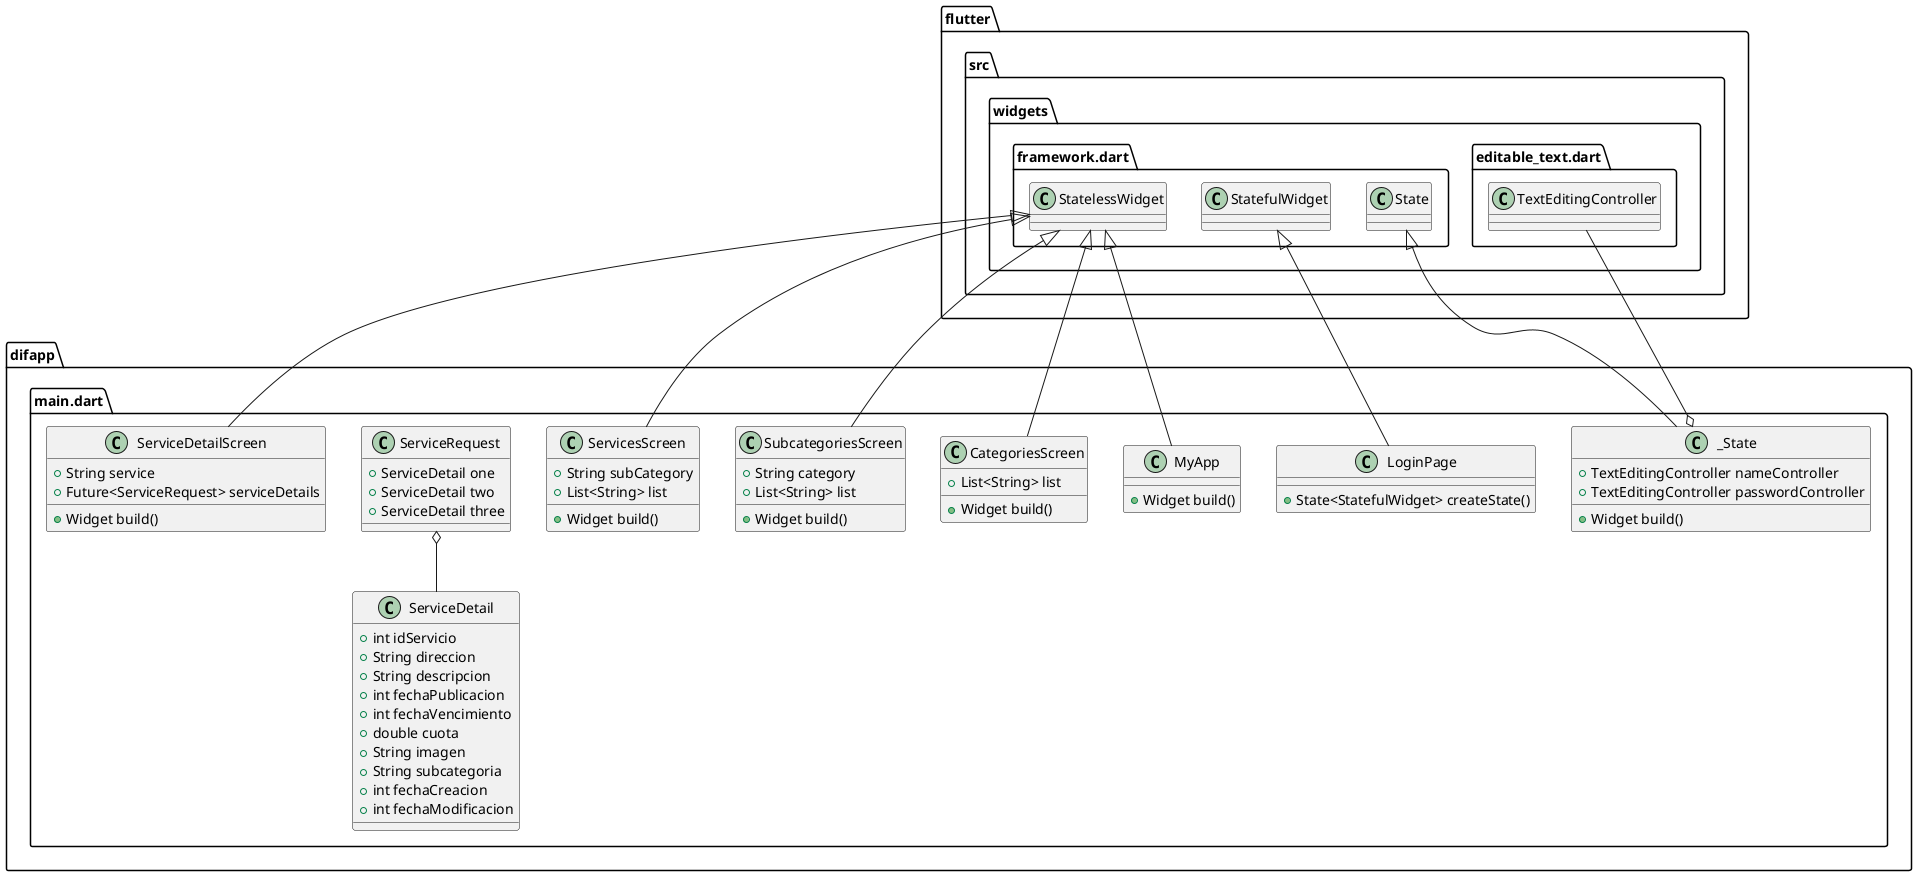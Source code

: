 @startuml
set namespaceSeparator ::

class "difapp::main.dart::MyApp" {
  +Widget build()
}

"flutter::src::widgets::framework.dart::StatelessWidget" <|-- "difapp::main.dart::MyApp"

class "difapp::main.dart::LoginPage" {
  +State<StatefulWidget> createState()
}

"flutter::src::widgets::framework.dart::StatefulWidget" <|-- "difapp::main.dart::LoginPage"

class "difapp::main.dart::_State" {
  +TextEditingController nameController
  +TextEditingController passwordController
  +Widget build()
}

"difapp::main.dart::_State" o-- "flutter::src::widgets::editable_text.dart::TextEditingController"
"flutter::src::widgets::framework.dart::State" <|-- "difapp::main.dart::_State"

class "difapp::main.dart::CategoriesScreen" {
  +List<String> list
  +Widget build()
}

"flutter::src::widgets::framework.dart::StatelessWidget" <|-- "difapp::main.dart::CategoriesScreen"

class "difapp::main.dart::SubcategoriesScreen" {
  +String category
  +List<String> list
  +Widget build()
}

"flutter::src::widgets::framework.dart::StatelessWidget" <|-- "difapp::main.dart::SubcategoriesScreen"

class "difapp::main.dart::ServicesScreen" {
  +String subCategory
  +List<String> list
  +Widget build()
}

"flutter::src::widgets::framework.dart::StatelessWidget" <|-- "difapp::main.dart::ServicesScreen"

class "difapp::main.dart::ServiceRequest" {
  +ServiceDetail one
  +ServiceDetail two
  +ServiceDetail three
}

"difapp::main.dart::ServiceRequest" o-- "difapp::main.dart::ServiceDetail"

class "difapp::main.dart::ServiceDetail" {
  +int idServicio
  +String direccion
  +String descripcion
  +int fechaPublicacion
  +int fechaVencimiento
  +double cuota
  +String imagen
  +String subcategoria
  +int fechaCreacion
  +int fechaModificacion
}

class "difapp::main.dart::ServiceDetailScreen" {
  +String service
  +Future<ServiceRequest> serviceDetails
  +Widget build()
}

"flutter::src::widgets::framework.dart::StatelessWidget" <|-- "difapp::main.dart::ServiceDetailScreen"


@enduml